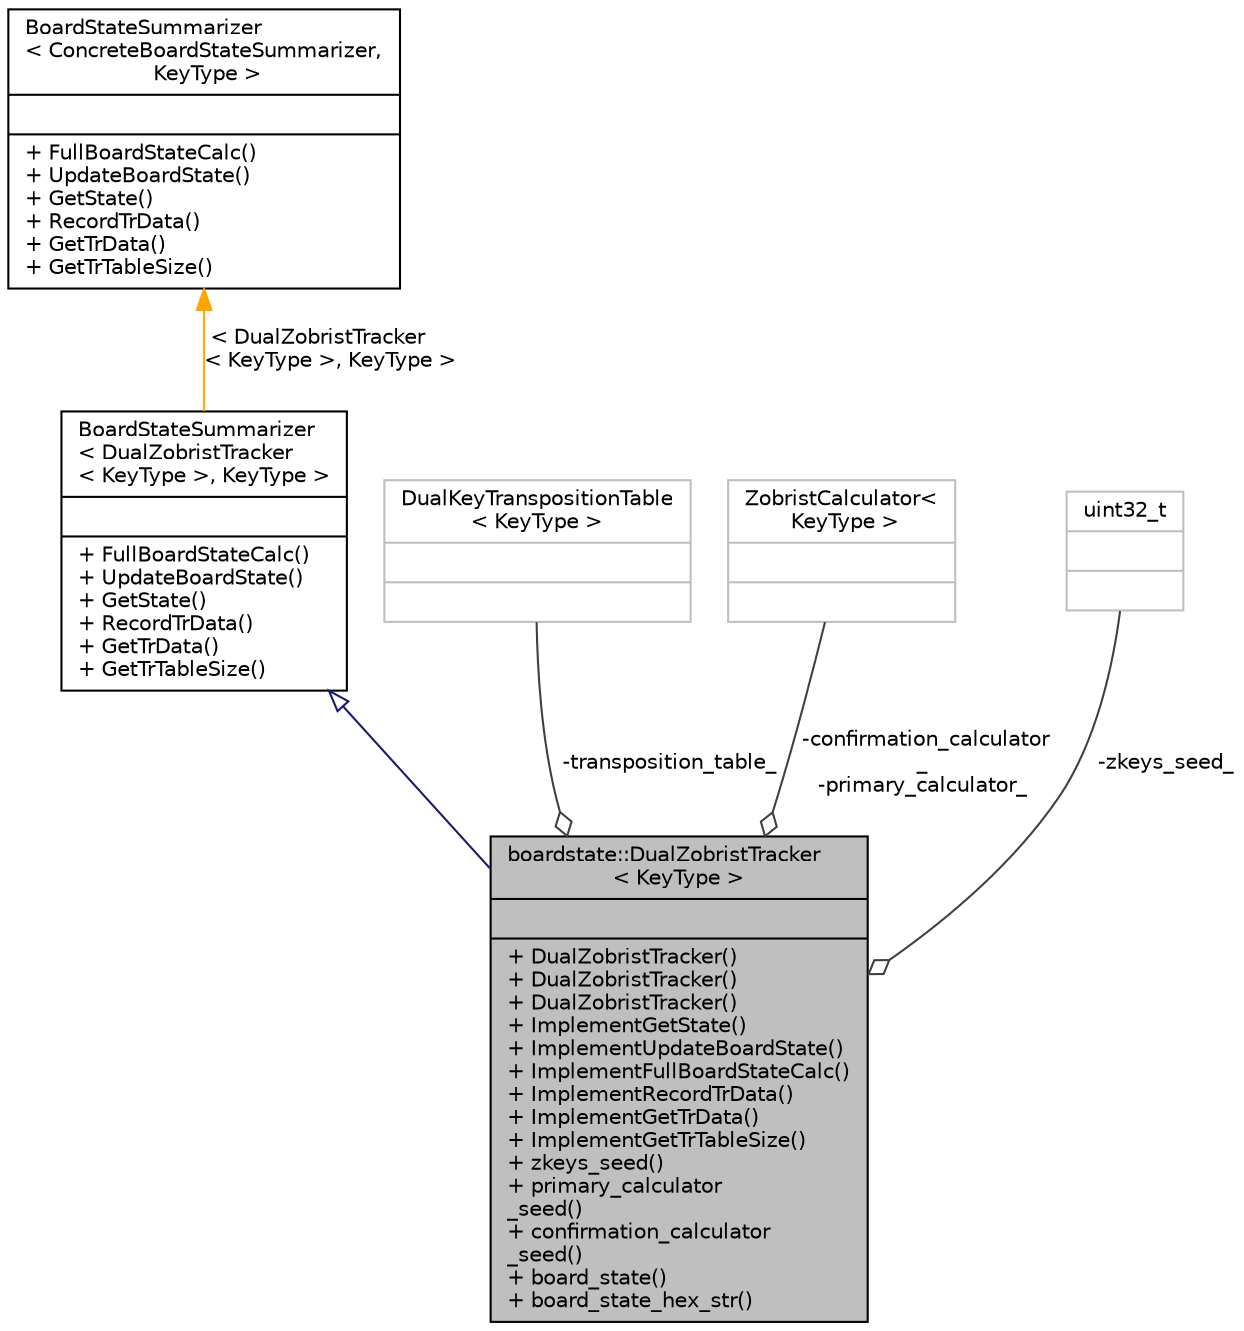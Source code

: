 digraph "boardstate::DualZobristTracker&lt; KeyType &gt;"
{
 // LATEX_PDF_SIZE
  edge [fontname="Helvetica",fontsize="10",labelfontname="Helvetica",labelfontsize="10"];
  node [fontname="Helvetica",fontsize="10",shape=record];
  Node1 [label="{boardstate::DualZobristTracker\l\< KeyType \>\n||+ DualZobristTracker()\l+ DualZobristTracker()\l+ DualZobristTracker()\l+ ImplementGetState()\l+ ImplementUpdateBoardState()\l+ ImplementFullBoardStateCalc()\l+ ImplementRecordTrData()\l+ ImplementGetTrData()\l+ ImplementGetTrTableSize()\l+ zkeys_seed()\l+ primary_calculator\l_seed()\l+ confirmation_calculator\l_seed()\l+ board_state()\l+ board_state_hex_str()\l}",height=0.2,width=0.4,color="black", fillcolor="grey75", style="filled", fontcolor="black",tooltip=" "];
  Node2 -> Node1 [dir="back",color="midnightblue",fontsize="10",style="solid",arrowtail="onormal",fontname="Helvetica"];
  Node2 [label="{BoardStateSummarizer\l\< DualZobristTracker\l\< KeyType \>, KeyType \>\n||+ FullBoardStateCalc()\l+ UpdateBoardState()\l+ GetState()\l+ RecordTrData()\l+ GetTrData()\l+ GetTrTableSize()\l}",height=0.2,width=0.4,color="black", fillcolor="white", style="filled",URL="$classBoardStateSummarizer.html",tooltip=" "];
  Node3 -> Node2 [dir="back",color="orange",fontsize="10",style="solid",label=" \< DualZobristTracker\l\< KeyType \>, KeyType \>" ,fontname="Helvetica"];
  Node3 [label="{BoardStateSummarizer\l\< ConcreteBoardStateSummarizer,\l KeyType \>\n||+ FullBoardStateCalc()\l+ UpdateBoardState()\l+ GetState()\l+ RecordTrData()\l+ GetTrData()\l+ GetTrTableSize()\l}",height=0.2,width=0.4,color="black", fillcolor="white", style="filled",URL="$classBoardStateSummarizer.html",tooltip="CRTP Interface with methods to calculate / read / update hash values representing a board state; and ..."];
  Node4 -> Node1 [color="grey25",fontsize="10",style="solid",label=" -transposition_table_" ,arrowhead="odiamond",fontname="Helvetica"];
  Node4 [label="{DualKeyTranspositionTable\l\< KeyType \>\n||}",height=0.2,width=0.4,color="grey75", fillcolor="white", style="filled",tooltip=" "];
  Node5 -> Node1 [color="grey25",fontsize="10",style="solid",label=" -confirmation_calculator\l_\n-primary_calculator_" ,arrowhead="odiamond",fontname="Helvetica"];
  Node5 [label="{ZobristCalculator\<\l KeyType \>\n||}",height=0.2,width=0.4,color="grey75", fillcolor="white", style="filled",tooltip=" "];
  Node6 -> Node1 [color="grey25",fontsize="10",style="solid",label=" -zkeys_seed_" ,arrowhead="odiamond",fontname="Helvetica"];
  Node6 [label="{uint32_t\n||}",height=0.2,width=0.4,color="grey75", fillcolor="white", style="filled",tooltip=" "];
}
